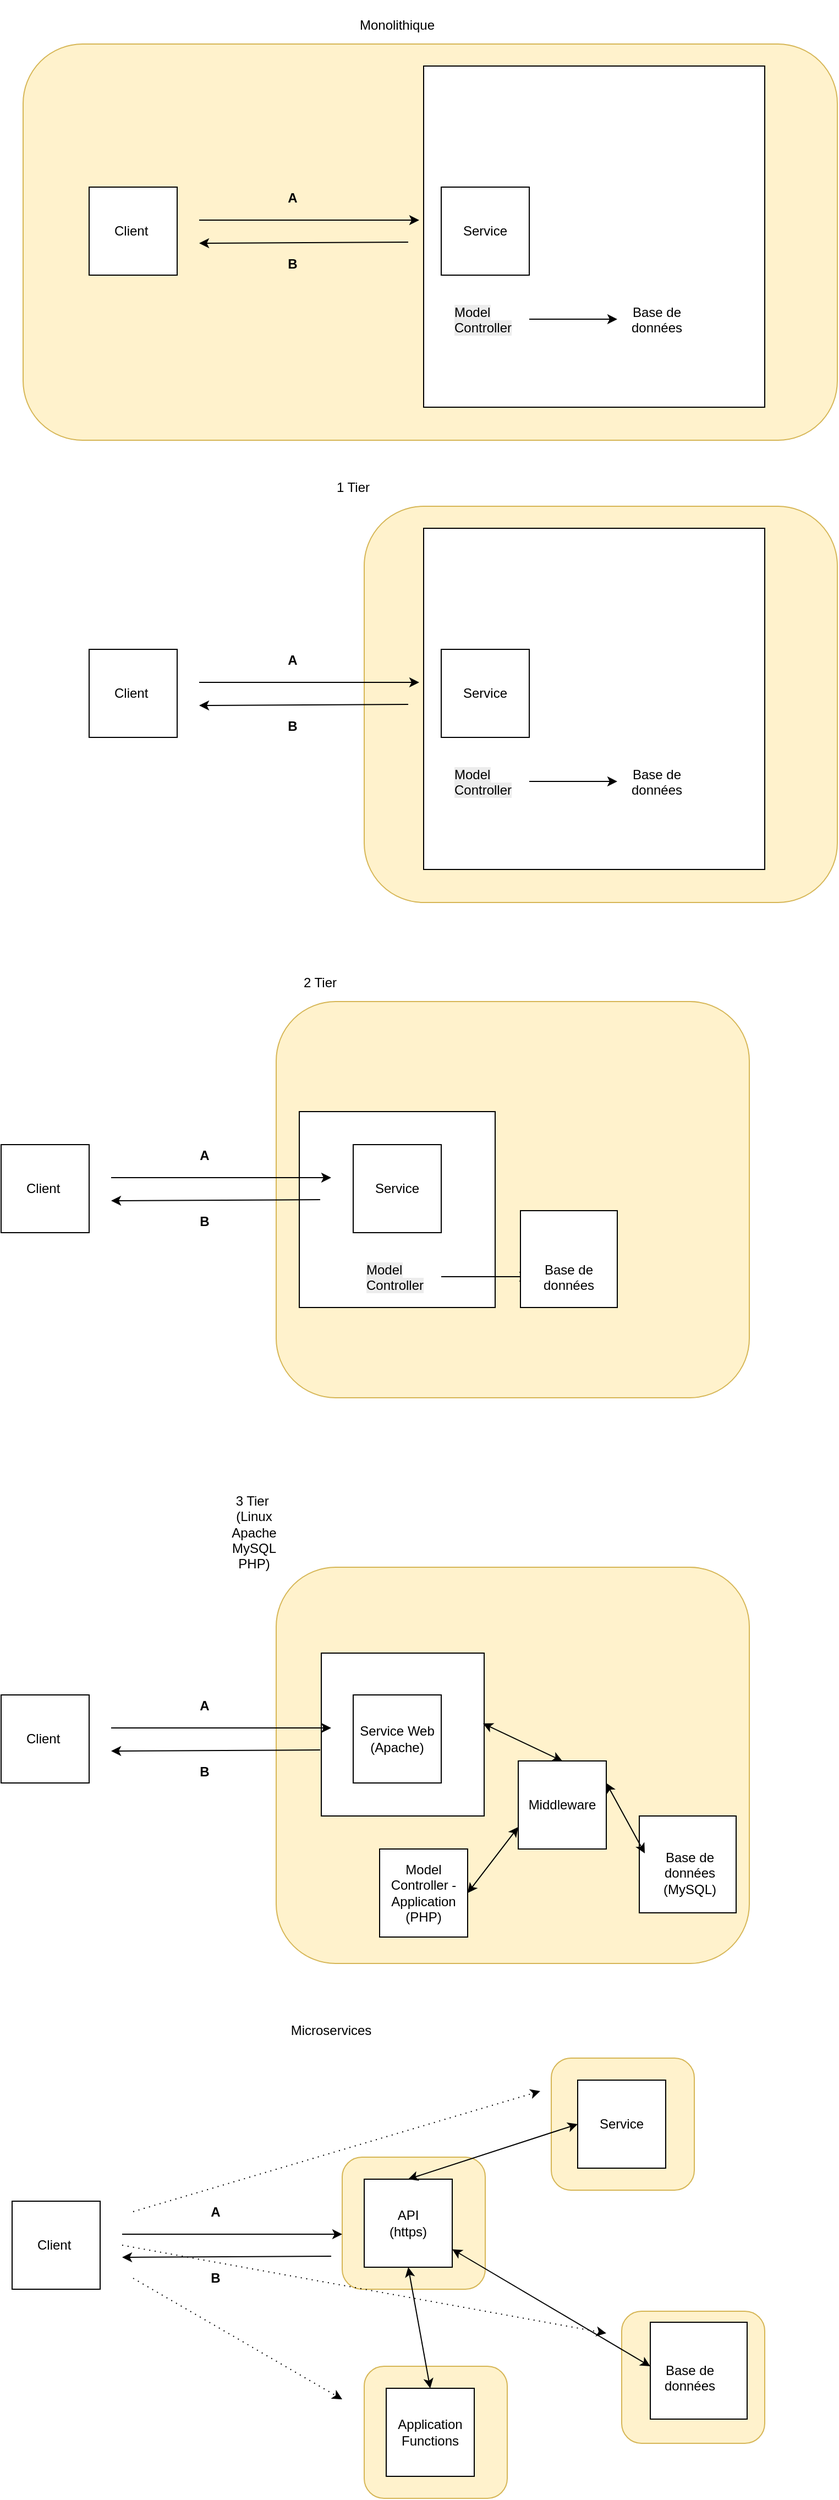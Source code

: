 <mxfile version="27.0.9">
  <diagram name="Page-1" id="21wUx6dbiUxk19sSlafF">
    <mxGraphModel dx="1418" dy="1955" grid="1" gridSize="10" guides="1" tooltips="1" connect="1" arrows="1" fold="1" page="1" pageScale="1" pageWidth="827" pageHeight="1169" math="0" shadow="0">
      <root>
        <mxCell id="0" />
        <mxCell id="1" parent="0" />
        <mxCell id="ny4pUltji_NZufVsD4t7-95" value="" style="rounded=1;whiteSpace=wrap;html=1;fillColor=#fff2cc;strokeColor=#d6b656;" parent="1" vertex="1">
          <mxGeometry x="340" y="1930" width="130" height="120" as="geometry" />
        </mxCell>
        <mxCell id="ny4pUltji_NZufVsD4t7-90" value="" style="rounded=1;whiteSpace=wrap;html=1;fillColor=#fff2cc;strokeColor=#d6b656;" parent="1" vertex="1">
          <mxGeometry x="594" y="2070" width="130" height="120" as="geometry" />
        </mxCell>
        <mxCell id="ny4pUltji_NZufVsD4t7-91" value="" style="rounded=1;whiteSpace=wrap;html=1;fillColor=#fff2cc;strokeColor=#d6b656;" parent="1" vertex="1">
          <mxGeometry x="360" y="2120" width="130" height="120" as="geometry" />
        </mxCell>
        <mxCell id="ny4pUltji_NZufVsD4t7-11" value="" style="rounded=1;whiteSpace=wrap;html=1;fillColor=#fff2cc;strokeColor=#d6b656;" parent="1" vertex="1">
          <mxGeometry x="50" y="10" width="740" height="360" as="geometry" />
        </mxCell>
        <mxCell id="ny4pUltji_NZufVsD4t7-10" value="" style="whiteSpace=wrap;html=1;aspect=fixed;" parent="1" vertex="1">
          <mxGeometry x="414" y="30" width="310" height="310" as="geometry" />
        </mxCell>
        <mxCell id="ny4pUltji_NZufVsD4t7-1" value="Client&amp;nbsp;" style="whiteSpace=wrap;html=1;aspect=fixed;" parent="1" vertex="1">
          <mxGeometry x="110" y="140" width="80" height="80" as="geometry" />
        </mxCell>
        <mxCell id="ny4pUltji_NZufVsD4t7-2" value="Service" style="whiteSpace=wrap;html=1;aspect=fixed;" parent="1" vertex="1">
          <mxGeometry x="430" y="140" width="80" height="80" as="geometry" />
        </mxCell>
        <mxCell id="ny4pUltji_NZufVsD4t7-3" value="" style="endArrow=classic;html=1;rounded=0;" parent="1" edge="1">
          <mxGeometry width="50" height="50" relative="1" as="geometry">
            <mxPoint x="210" y="170" as="sourcePoint" />
            <mxPoint x="410" y="170" as="targetPoint" />
          </mxGeometry>
        </mxCell>
        <mxCell id="ny4pUltji_NZufVsD4t7-4" value="" style="endArrow=classic;html=1;rounded=0;" parent="1" edge="1">
          <mxGeometry width="50" height="50" relative="1" as="geometry">
            <mxPoint x="400" y="190" as="sourcePoint" />
            <mxPoint x="210" y="191" as="targetPoint" />
          </mxGeometry>
        </mxCell>
        <mxCell id="ny4pUltji_NZufVsD4t7-5" value="A" style="text;html=1;align=center;verticalAlign=middle;whiteSpace=wrap;rounded=0;fontStyle=1" parent="1" vertex="1">
          <mxGeometry x="280" y="140" width="30" height="20" as="geometry" />
        </mxCell>
        <mxCell id="ny4pUltji_NZufVsD4t7-6" value="B" style="text;html=1;align=center;verticalAlign=middle;whiteSpace=wrap;rounded=0;fontStyle=1" parent="1" vertex="1">
          <mxGeometry x="280" y="200" width="30" height="20" as="geometry" />
        </mxCell>
        <mxCell id="ny4pUltji_NZufVsD4t7-9" value="" style="edgeStyle=orthogonalEdgeStyle;rounded=0;orthogonalLoop=1;jettySize=auto;html=1;" parent="1" source="ny4pUltji_NZufVsD4t7-7" target="ny4pUltji_NZufVsD4t7-8" edge="1">
          <mxGeometry relative="1" as="geometry" />
        </mxCell>
        <mxCell id="ny4pUltji_NZufVsD4t7-7" value="&lt;span style=&quot;color: rgb(0, 0, 0); font-family: Helvetica; font-size: 12px; font-style: normal; font-variant-ligatures: normal; font-variant-caps: normal; font-weight: 400; letter-spacing: normal; orphans: 2; text-align: center; text-indent: 0px; text-transform: none; widows: 2; word-spacing: 0px; -webkit-text-stroke-width: 0px; white-space: normal; background-color: rgb(236, 236, 236); text-decoration-thickness: initial; text-decoration-style: initial; text-decoration-color: initial; float: none; display: inline !important;&quot;&gt;Model&lt;br&gt;Controller&lt;/span&gt;" style="text;whiteSpace=wrap;html=1;" parent="1" vertex="1">
          <mxGeometry x="440" y="240" width="70" height="40" as="geometry" />
        </mxCell>
        <mxCell id="ny4pUltji_NZufVsD4t7-8" value="&lt;div style=&quot;text-align: center;&quot;&gt;Base de données&lt;/div&gt;" style="text;whiteSpace=wrap;html=1;" parent="1" vertex="1">
          <mxGeometry x="590" y="240" width="70" height="40" as="geometry" />
        </mxCell>
        <mxCell id="ny4pUltji_NZufVsD4t7-12" value="" style="rounded=1;whiteSpace=wrap;html=1;fillColor=#fff2cc;strokeColor=#d6b656;" parent="1" vertex="1">
          <mxGeometry x="360" y="430" width="430" height="360" as="geometry" />
        </mxCell>
        <mxCell id="ny4pUltji_NZufVsD4t7-13" value="" style="whiteSpace=wrap;html=1;aspect=fixed;" parent="1" vertex="1">
          <mxGeometry x="414" y="450" width="310" height="310" as="geometry" />
        </mxCell>
        <mxCell id="ny4pUltji_NZufVsD4t7-14" value="Client&amp;nbsp;" style="whiteSpace=wrap;html=1;aspect=fixed;" parent="1" vertex="1">
          <mxGeometry x="110" y="560" width="80" height="80" as="geometry" />
        </mxCell>
        <mxCell id="ny4pUltji_NZufVsD4t7-15" value="Service" style="whiteSpace=wrap;html=1;aspect=fixed;" parent="1" vertex="1">
          <mxGeometry x="430" y="560" width="80" height="80" as="geometry" />
        </mxCell>
        <mxCell id="ny4pUltji_NZufVsD4t7-16" value="" style="endArrow=classic;html=1;rounded=0;" parent="1" edge="1">
          <mxGeometry width="50" height="50" relative="1" as="geometry">
            <mxPoint x="210" y="590" as="sourcePoint" />
            <mxPoint x="410" y="590" as="targetPoint" />
          </mxGeometry>
        </mxCell>
        <mxCell id="ny4pUltji_NZufVsD4t7-17" value="" style="endArrow=classic;html=1;rounded=0;" parent="1" edge="1">
          <mxGeometry width="50" height="50" relative="1" as="geometry">
            <mxPoint x="400" y="610" as="sourcePoint" />
            <mxPoint x="210" y="611" as="targetPoint" />
          </mxGeometry>
        </mxCell>
        <mxCell id="ny4pUltji_NZufVsD4t7-18" value="A" style="text;html=1;align=center;verticalAlign=middle;whiteSpace=wrap;rounded=0;fontStyle=1" parent="1" vertex="1">
          <mxGeometry x="280" y="560" width="30" height="20" as="geometry" />
        </mxCell>
        <mxCell id="ny4pUltji_NZufVsD4t7-19" value="B" style="text;html=1;align=center;verticalAlign=middle;whiteSpace=wrap;rounded=0;fontStyle=1" parent="1" vertex="1">
          <mxGeometry x="280" y="620" width="30" height="20" as="geometry" />
        </mxCell>
        <mxCell id="ny4pUltji_NZufVsD4t7-20" value="" style="edgeStyle=orthogonalEdgeStyle;rounded=0;orthogonalLoop=1;jettySize=auto;html=1;" parent="1" source="ny4pUltji_NZufVsD4t7-21" target="ny4pUltji_NZufVsD4t7-22" edge="1">
          <mxGeometry relative="1" as="geometry" />
        </mxCell>
        <mxCell id="ny4pUltji_NZufVsD4t7-21" value="&lt;span style=&quot;color: rgb(0, 0, 0); font-family: Helvetica; font-size: 12px; font-style: normal; font-variant-ligatures: normal; font-variant-caps: normal; font-weight: 400; letter-spacing: normal; orphans: 2; text-align: center; text-indent: 0px; text-transform: none; widows: 2; word-spacing: 0px; -webkit-text-stroke-width: 0px; white-space: normal; background-color: rgb(236, 236, 236); text-decoration-thickness: initial; text-decoration-style: initial; text-decoration-color: initial; float: none; display: inline !important;&quot;&gt;Model&lt;br&gt;Controller&lt;/span&gt;" style="text;whiteSpace=wrap;html=1;" parent="1" vertex="1">
          <mxGeometry x="440" y="660" width="70" height="40" as="geometry" />
        </mxCell>
        <mxCell id="ny4pUltji_NZufVsD4t7-22" value="&lt;div style=&quot;text-align: center;&quot;&gt;Base de données&lt;/div&gt;" style="text;whiteSpace=wrap;html=1;" parent="1" vertex="1">
          <mxGeometry x="590" y="660" width="70" height="40" as="geometry" />
        </mxCell>
        <mxCell id="ny4pUltji_NZufVsD4t7-23" value="&lt;br&gt;&lt;div&gt;Monolithique&lt;/div&gt;" style="text;html=1;align=center;verticalAlign=middle;whiteSpace=wrap;rounded=0;" parent="1" vertex="1">
          <mxGeometry x="360" y="-30" width="60" height="30" as="geometry" />
        </mxCell>
        <mxCell id="ny4pUltji_NZufVsD4t7-24" value="&lt;br&gt;&lt;div&gt;1 Tier&lt;/div&gt;" style="text;html=1;align=center;verticalAlign=middle;whiteSpace=wrap;rounded=0;" parent="1" vertex="1">
          <mxGeometry x="320" y="390" width="60" height="30" as="geometry" />
        </mxCell>
        <mxCell id="ny4pUltji_NZufVsD4t7-27" value="" style="rounded=1;whiteSpace=wrap;html=1;fillColor=#fff2cc;strokeColor=#d6b656;" parent="1" vertex="1">
          <mxGeometry x="280" y="880" width="430" height="360" as="geometry" />
        </mxCell>
        <mxCell id="ny4pUltji_NZufVsD4t7-28" value="" style="whiteSpace=wrap;html=1;aspect=fixed;" parent="1" vertex="1">
          <mxGeometry x="301" y="980" width="178" height="178" as="geometry" />
        </mxCell>
        <mxCell id="ny4pUltji_NZufVsD4t7-29" value="Client&amp;nbsp;" style="whiteSpace=wrap;html=1;aspect=fixed;" parent="1" vertex="1">
          <mxGeometry x="30" y="1010" width="80" height="80" as="geometry" />
        </mxCell>
        <mxCell id="ny4pUltji_NZufVsD4t7-30" value="Service" style="whiteSpace=wrap;html=1;aspect=fixed;" parent="1" vertex="1">
          <mxGeometry x="350" y="1010" width="80" height="80" as="geometry" />
        </mxCell>
        <mxCell id="ny4pUltji_NZufVsD4t7-31" value="" style="endArrow=classic;html=1;rounded=0;" parent="1" edge="1">
          <mxGeometry width="50" height="50" relative="1" as="geometry">
            <mxPoint x="130" y="1040" as="sourcePoint" />
            <mxPoint x="330" y="1040" as="targetPoint" />
          </mxGeometry>
        </mxCell>
        <mxCell id="ny4pUltji_NZufVsD4t7-32" value="" style="endArrow=classic;html=1;rounded=0;" parent="1" edge="1">
          <mxGeometry width="50" height="50" relative="1" as="geometry">
            <mxPoint x="320" y="1060" as="sourcePoint" />
            <mxPoint x="130" y="1061" as="targetPoint" />
          </mxGeometry>
        </mxCell>
        <mxCell id="ny4pUltji_NZufVsD4t7-33" value="A" style="text;html=1;align=center;verticalAlign=middle;whiteSpace=wrap;rounded=0;fontStyle=1" parent="1" vertex="1">
          <mxGeometry x="200" y="1010" width="30" height="20" as="geometry" />
        </mxCell>
        <mxCell id="ny4pUltji_NZufVsD4t7-34" value="B" style="text;html=1;align=center;verticalAlign=middle;whiteSpace=wrap;rounded=0;fontStyle=1" parent="1" vertex="1">
          <mxGeometry x="200" y="1070" width="30" height="20" as="geometry" />
        </mxCell>
        <mxCell id="ny4pUltji_NZufVsD4t7-35" value="" style="edgeStyle=orthogonalEdgeStyle;rounded=0;orthogonalLoop=1;jettySize=auto;html=1;" parent="1" source="ny4pUltji_NZufVsD4t7-36" target="ny4pUltji_NZufVsD4t7-37" edge="1">
          <mxGeometry relative="1" as="geometry" />
        </mxCell>
        <mxCell id="ny4pUltji_NZufVsD4t7-36" value="&lt;span style=&quot;color: rgb(0, 0, 0); font-family: Helvetica; font-size: 12px; font-style: normal; font-variant-ligatures: normal; font-variant-caps: normal; font-weight: 400; letter-spacing: normal; orphans: 2; text-align: center; text-indent: 0px; text-transform: none; widows: 2; word-spacing: 0px; -webkit-text-stroke-width: 0px; white-space: normal; background-color: rgb(236, 236, 236); text-decoration-thickness: initial; text-decoration-style: initial; text-decoration-color: initial; float: none; display: inline !important;&quot;&gt;Model&lt;br&gt;Controller&lt;/span&gt;" style="text;whiteSpace=wrap;html=1;" parent="1" vertex="1">
          <mxGeometry x="360" y="1110" width="70" height="40" as="geometry" />
        </mxCell>
        <mxCell id="ny4pUltji_NZufVsD4t7-38" value="" style="whiteSpace=wrap;html=1;aspect=fixed;" parent="1" vertex="1">
          <mxGeometry x="502" y="1070" width="88" height="88" as="geometry" />
        </mxCell>
        <mxCell id="ny4pUltji_NZufVsD4t7-37" value="&lt;div style=&quot;text-align: center;&quot;&gt;Base de données&lt;/div&gt;" style="text;whiteSpace=wrap;html=1;" parent="1" vertex="1">
          <mxGeometry x="510" y="1110" width="70" height="40" as="geometry" />
        </mxCell>
        <mxCell id="ny4pUltji_NZufVsD4t7-39" value="&lt;br&gt;&lt;div&gt;2 Tier&lt;/div&gt;" style="text;html=1;align=center;verticalAlign=middle;whiteSpace=wrap;rounded=0;" parent="1" vertex="1">
          <mxGeometry x="290" y="840" width="60" height="30" as="geometry" />
        </mxCell>
        <mxCell id="ny4pUltji_NZufVsD4t7-53" value="" style="rounded=1;whiteSpace=wrap;html=1;fillColor=#fff2cc;strokeColor=#d6b656;" parent="1" vertex="1">
          <mxGeometry x="280" y="1394" width="430" height="360" as="geometry" />
        </mxCell>
        <mxCell id="ny4pUltji_NZufVsD4t7-54" value="" style="whiteSpace=wrap;html=1;aspect=fixed;" parent="1" vertex="1">
          <mxGeometry x="321" y="1472" width="148" height="148" as="geometry" />
        </mxCell>
        <mxCell id="ny4pUltji_NZufVsD4t7-55" value="Client&amp;nbsp;" style="whiteSpace=wrap;html=1;aspect=fixed;" parent="1" vertex="1">
          <mxGeometry x="30" y="1510" width="80" height="80" as="geometry" />
        </mxCell>
        <mxCell id="ny4pUltji_NZufVsD4t7-56" value="Service Web&lt;br&gt;(Apache)" style="whiteSpace=wrap;html=1;aspect=fixed;" parent="1" vertex="1">
          <mxGeometry x="350" y="1510" width="80" height="80" as="geometry" />
        </mxCell>
        <mxCell id="ny4pUltji_NZufVsD4t7-57" value="" style="endArrow=classic;html=1;rounded=0;" parent="1" edge="1">
          <mxGeometry width="50" height="50" relative="1" as="geometry">
            <mxPoint x="130" y="1540" as="sourcePoint" />
            <mxPoint x="330" y="1540" as="targetPoint" />
          </mxGeometry>
        </mxCell>
        <mxCell id="ny4pUltji_NZufVsD4t7-58" value="" style="endArrow=classic;html=1;rounded=0;" parent="1" edge="1">
          <mxGeometry width="50" height="50" relative="1" as="geometry">
            <mxPoint x="320" y="1560" as="sourcePoint" />
            <mxPoint x="130" y="1561" as="targetPoint" />
          </mxGeometry>
        </mxCell>
        <mxCell id="ny4pUltji_NZufVsD4t7-59" value="A" style="text;html=1;align=center;verticalAlign=middle;whiteSpace=wrap;rounded=0;fontStyle=1" parent="1" vertex="1">
          <mxGeometry x="200" y="1510" width="30" height="20" as="geometry" />
        </mxCell>
        <mxCell id="ny4pUltji_NZufVsD4t7-60" value="B" style="text;html=1;align=center;verticalAlign=middle;whiteSpace=wrap;rounded=0;fontStyle=1" parent="1" vertex="1">
          <mxGeometry x="200" y="1570" width="30" height="20" as="geometry" />
        </mxCell>
        <mxCell id="ny4pUltji_NZufVsD4t7-63" value="" style="whiteSpace=wrap;html=1;aspect=fixed;" parent="1" vertex="1">
          <mxGeometry x="610" y="1620" width="88" height="88" as="geometry" />
        </mxCell>
        <mxCell id="ny4pUltji_NZufVsD4t7-64" value="&lt;div style=&quot;text-align: center;&quot;&gt;Base de données&lt;/div&gt;&lt;div style=&quot;text-align: center;&quot;&gt;(MySQL)&lt;/div&gt;" style="text;whiteSpace=wrap;html=1;" parent="1" vertex="1">
          <mxGeometry x="615" y="1644" width="80" height="40" as="geometry" />
        </mxCell>
        <mxCell id="ny4pUltji_NZufVsD4t7-65" value="&lt;br&gt;&lt;div&gt;3 Tier&amp;nbsp;&lt;/div&gt;&lt;div&gt;(Linux&lt;br&gt;Apache&lt;br&gt;MySQL&lt;br&gt;PHP)&lt;/div&gt;" style="text;html=1;align=center;verticalAlign=middle;whiteSpace=wrap;rounded=0;" parent="1" vertex="1">
          <mxGeometry x="210" y="1340" width="100" height="30" as="geometry" />
        </mxCell>
        <mxCell id="ny4pUltji_NZufVsD4t7-68" value="Middleware" style="whiteSpace=wrap;html=1;aspect=fixed;" parent="1" vertex="1">
          <mxGeometry x="500" y="1570" width="80" height="80" as="geometry" />
        </mxCell>
        <mxCell id="ny4pUltji_NZufVsD4t7-69" value="Model&lt;br&gt;Controller - Application&lt;br&gt;(PHP)" style="whiteSpace=wrap;html=1;aspect=fixed;" parent="1" vertex="1">
          <mxGeometry x="374" y="1650" width="80" height="80" as="geometry" />
        </mxCell>
        <mxCell id="ny4pUltji_NZufVsD4t7-70" value="" style="endArrow=classic;startArrow=classic;html=1;rounded=0;entryX=0.5;entryY=0;entryDx=0;entryDy=0;exitX=0.993;exitY=0.432;exitDx=0;exitDy=0;exitPerimeter=0;" parent="1" source="ny4pUltji_NZufVsD4t7-54" target="ny4pUltji_NZufVsD4t7-68" edge="1">
          <mxGeometry width="50" height="50" relative="1" as="geometry">
            <mxPoint x="480" y="1470" as="sourcePoint" />
            <mxPoint x="530" y="1420" as="targetPoint" />
          </mxGeometry>
        </mxCell>
        <mxCell id="ny4pUltji_NZufVsD4t7-71" value="" style="endArrow=classic;startArrow=classic;html=1;rounded=0;entryX=0;entryY=0.25;entryDx=0;entryDy=0;exitX=0.993;exitY=0.432;exitDx=0;exitDy=0;exitPerimeter=0;" parent="1" target="ny4pUltji_NZufVsD4t7-64" edge="1">
          <mxGeometry width="50" height="50" relative="1" as="geometry">
            <mxPoint x="580" y="1590" as="sourcePoint" />
            <mxPoint x="663" y="1626" as="targetPoint" />
          </mxGeometry>
        </mxCell>
        <mxCell id="ny4pUltji_NZufVsD4t7-72" value="" style="endArrow=classic;startArrow=classic;html=1;rounded=0;entryX=0;entryY=0.75;entryDx=0;entryDy=0;exitX=0.993;exitY=0.432;exitDx=0;exitDy=0;exitPerimeter=0;" parent="1" target="ny4pUltji_NZufVsD4t7-68" edge="1">
          <mxGeometry width="50" height="50" relative="1" as="geometry">
            <mxPoint x="454" y="1690" as="sourcePoint" />
            <mxPoint x="537" y="1726" as="targetPoint" />
          </mxGeometry>
        </mxCell>
        <mxCell id="ny4pUltji_NZufVsD4t7-73" value="" style="rounded=1;whiteSpace=wrap;html=1;fillColor=#fff2cc;strokeColor=#d6b656;" parent="1" vertex="1">
          <mxGeometry x="530" y="1840" width="130" height="120" as="geometry" />
        </mxCell>
        <mxCell id="ny4pUltji_NZufVsD4t7-75" value="Client&amp;nbsp;" style="whiteSpace=wrap;html=1;aspect=fixed;" parent="1" vertex="1">
          <mxGeometry x="40" y="1970" width="80" height="80" as="geometry" />
        </mxCell>
        <mxCell id="ny4pUltji_NZufVsD4t7-76" value="Service" style="whiteSpace=wrap;html=1;aspect=fixed;" parent="1" vertex="1">
          <mxGeometry x="554" y="1860" width="80" height="80" as="geometry" />
        </mxCell>
        <mxCell id="ny4pUltji_NZufVsD4t7-77" value="" style="endArrow=classic;html=1;rounded=0;" parent="1" edge="1">
          <mxGeometry width="50" height="50" relative="1" as="geometry">
            <mxPoint x="140" y="2000" as="sourcePoint" />
            <mxPoint x="340" y="2000" as="targetPoint" />
          </mxGeometry>
        </mxCell>
        <mxCell id="ny4pUltji_NZufVsD4t7-78" value="" style="endArrow=classic;html=1;rounded=0;" parent="1" edge="1">
          <mxGeometry width="50" height="50" relative="1" as="geometry">
            <mxPoint x="330" y="2020" as="sourcePoint" />
            <mxPoint x="140" y="2021" as="targetPoint" />
          </mxGeometry>
        </mxCell>
        <mxCell id="ny4pUltji_NZufVsD4t7-79" value="A" style="text;html=1;align=center;verticalAlign=middle;whiteSpace=wrap;rounded=0;fontStyle=1" parent="1" vertex="1">
          <mxGeometry x="210" y="1970" width="30" height="20" as="geometry" />
        </mxCell>
        <mxCell id="ny4pUltji_NZufVsD4t7-80" value="B" style="text;html=1;align=center;verticalAlign=middle;whiteSpace=wrap;rounded=0;fontStyle=1" parent="1" vertex="1">
          <mxGeometry x="210" y="2030" width="30" height="20" as="geometry" />
        </mxCell>
        <mxCell id="ny4pUltji_NZufVsD4t7-81" value="" style="whiteSpace=wrap;html=1;aspect=fixed;" parent="1" vertex="1">
          <mxGeometry x="620" y="2080" width="88" height="88" as="geometry" />
        </mxCell>
        <mxCell id="ny4pUltji_NZufVsD4t7-82" value="&lt;div style=&quot;text-align: center;&quot;&gt;Base de données&lt;/div&gt;" style="text;whiteSpace=wrap;html=1;" parent="1" vertex="1">
          <mxGeometry x="620" y="2110" width="70" height="40" as="geometry" />
        </mxCell>
        <mxCell id="ny4pUltji_NZufVsD4t7-83" value="Microservices" style="text;html=1;align=center;verticalAlign=middle;whiteSpace=wrap;rounded=0;" parent="1" vertex="1">
          <mxGeometry x="300" y="1800" width="60" height="30" as="geometry" />
        </mxCell>
        <mxCell id="ny4pUltji_NZufVsD4t7-84" value="API&lt;div&gt;(https)&lt;/div&gt;" style="whiteSpace=wrap;html=1;aspect=fixed;" parent="1" vertex="1">
          <mxGeometry x="360" y="1950" width="80" height="80" as="geometry" />
        </mxCell>
        <mxCell id="ny4pUltji_NZufVsD4t7-85" value="Application&lt;br&gt;Functions" style="whiteSpace=wrap;html=1;aspect=fixed;" parent="1" vertex="1">
          <mxGeometry x="380" y="2140" width="80" height="80" as="geometry" />
        </mxCell>
        <mxCell id="ny4pUltji_NZufVsD4t7-86" value="" style="endArrow=classic;startArrow=classic;html=1;rounded=0;entryX=0.5;entryY=0;entryDx=0;entryDy=0;exitX=0;exitY=0.5;exitDx=0;exitDy=0;" parent="1" source="ny4pUltji_NZufVsD4t7-76" target="ny4pUltji_NZufVsD4t7-84" edge="1">
          <mxGeometry width="50" height="50" relative="1" as="geometry">
            <mxPoint x="652.964" y="1889.936" as="sourcePoint" />
            <mxPoint x="540" y="1880" as="targetPoint" />
          </mxGeometry>
        </mxCell>
        <mxCell id="ny4pUltji_NZufVsD4t7-87" value="" style="endArrow=classic;startArrow=classic;html=1;rounded=0;entryX=0;entryY=0.25;entryDx=0;entryDy=0;" parent="1" source="ny4pUltji_NZufVsD4t7-84" target="ny4pUltji_NZufVsD4t7-82" edge="1">
          <mxGeometry width="50" height="50" relative="1" as="geometry">
            <mxPoint x="590" y="2050" as="sourcePoint" />
            <mxPoint x="673" y="2086" as="targetPoint" />
          </mxGeometry>
        </mxCell>
        <mxCell id="ny4pUltji_NZufVsD4t7-88" value="" style="endArrow=classic;startArrow=classic;html=1;rounded=0;entryX=0.5;entryY=1;entryDx=0;entryDy=0;exitX=0.5;exitY=0;exitDx=0;exitDy=0;" parent="1" source="ny4pUltji_NZufVsD4t7-85" target="ny4pUltji_NZufVsD4t7-84" edge="1">
          <mxGeometry width="50" height="50" relative="1" as="geometry">
            <mxPoint x="464" y="2150" as="sourcePoint" />
            <mxPoint x="547" y="2186" as="targetPoint" />
          </mxGeometry>
        </mxCell>
        <mxCell id="ny4pUltji_NZufVsD4t7-92" value="" style="endArrow=classic;html=1;rounded=0;dashed=1;dashPattern=1 4;" parent="1" edge="1">
          <mxGeometry width="50" height="50" relative="1" as="geometry">
            <mxPoint x="150" y="1979.5" as="sourcePoint" />
            <mxPoint x="520" y="1870" as="targetPoint" />
          </mxGeometry>
        </mxCell>
        <mxCell id="ny4pUltji_NZufVsD4t7-93" value="" style="endArrow=classic;html=1;rounded=0;dashed=1;dashPattern=1 4;" parent="1" edge="1">
          <mxGeometry width="50" height="50" relative="1" as="geometry">
            <mxPoint x="150" y="2040" as="sourcePoint" />
            <mxPoint x="340" y="2150" as="targetPoint" />
          </mxGeometry>
        </mxCell>
        <mxCell id="ny4pUltji_NZufVsD4t7-94" value="" style="endArrow=classic;html=1;rounded=0;dashed=1;dashPattern=1 4;" parent="1" edge="1">
          <mxGeometry width="50" height="50" relative="1" as="geometry">
            <mxPoint x="140" y="2010" as="sourcePoint" />
            <mxPoint x="580" y="2090" as="targetPoint" />
          </mxGeometry>
        </mxCell>
      </root>
    </mxGraphModel>
  </diagram>
</mxfile>

